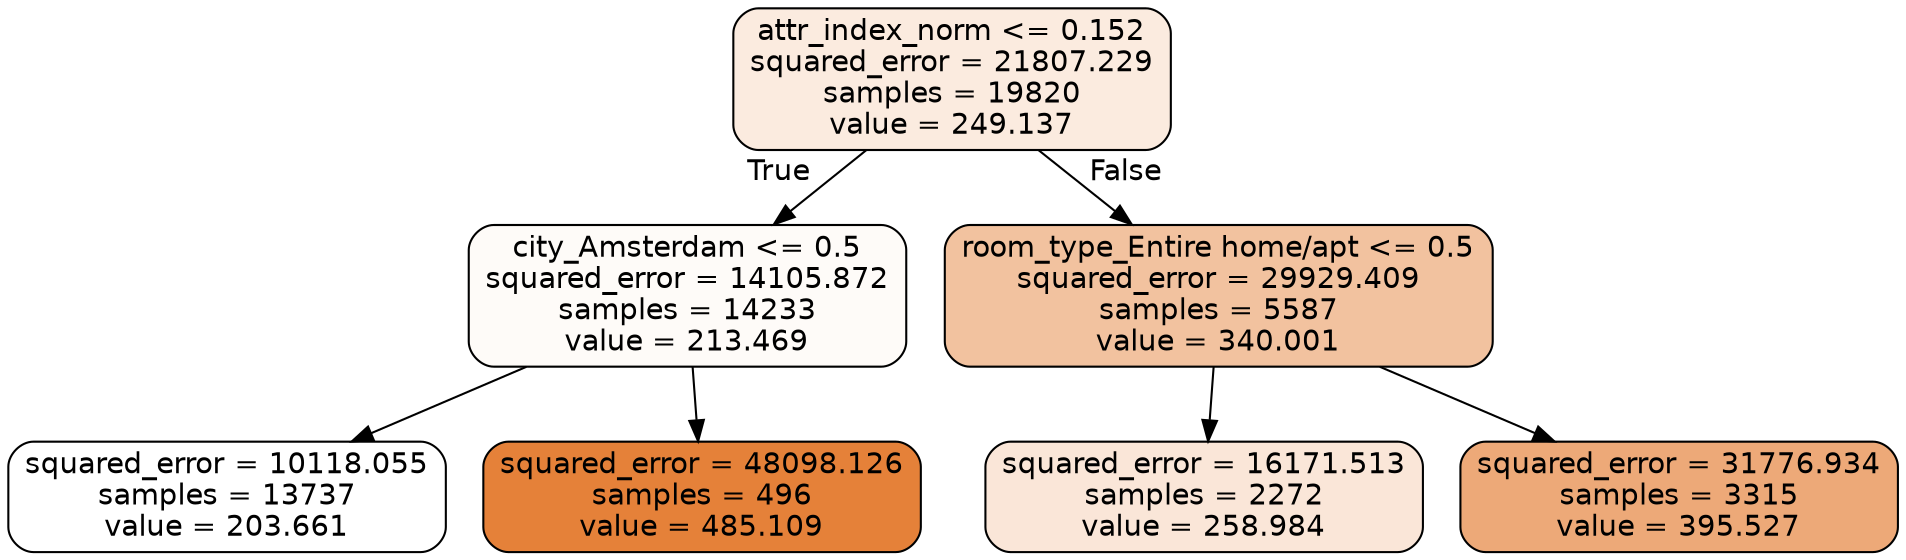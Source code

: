 digraph Tree {
node [shape=box, style="filled, rounded", color="black", fontname="helvetica"] ;
edge [fontname="helvetica"] ;
0 [label="attr_index_norm <= 0.152\nsquared_error = 21807.229\nsamples = 19820\nvalue = 249.137", fillcolor="#fbebdf"] ;
1 [label="city_Amsterdam <= 0.5\nsquared_error = 14105.872\nsamples = 14233\nvalue = 213.469", fillcolor="#fefbf8"] ;
0 -> 1 [labeldistance=2.5, labelangle=45, headlabel="True"] ;
2 [label="squared_error = 10118.055\nsamples = 13737\nvalue = 203.661", fillcolor="#ffffff"] ;
1 -> 2 ;
3 [label="squared_error = 48098.126\nsamples = 496\nvalue = 485.109", fillcolor="#e58139"] ;
1 -> 3 ;
4 [label="room_type_Entire home/apt <= 0.5\nsquared_error = 29929.409\nsamples = 5587\nvalue = 340.001", fillcolor="#f2c29f"] ;
0 -> 4 [labeldistance=2.5, labelangle=-45, headlabel="False"] ;
5 [label="squared_error = 16171.513\nsamples = 2272\nvalue = 258.984", fillcolor="#fae6d8"] ;
4 -> 5 ;
6 [label="squared_error = 31776.934\nsamples = 3315\nvalue = 395.527", fillcolor="#eda978"] ;
4 -> 6 ;
}